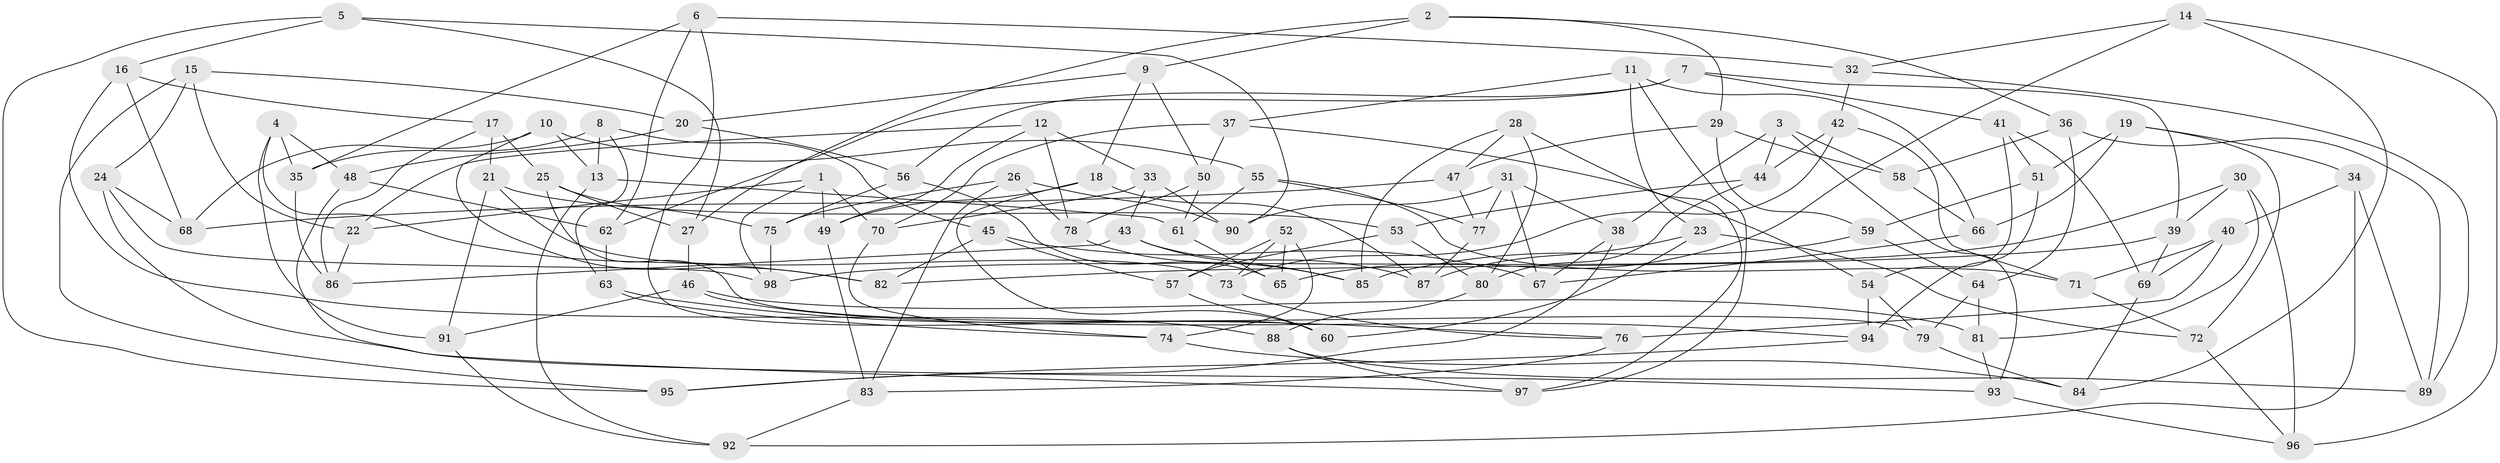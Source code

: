 // Generated by graph-tools (version 1.1) at 2025/16/03/09/25 04:16:40]
// undirected, 98 vertices, 196 edges
graph export_dot {
graph [start="1"]
  node [color=gray90,style=filled];
  1;
  2;
  3;
  4;
  5;
  6;
  7;
  8;
  9;
  10;
  11;
  12;
  13;
  14;
  15;
  16;
  17;
  18;
  19;
  20;
  21;
  22;
  23;
  24;
  25;
  26;
  27;
  28;
  29;
  30;
  31;
  32;
  33;
  34;
  35;
  36;
  37;
  38;
  39;
  40;
  41;
  42;
  43;
  44;
  45;
  46;
  47;
  48;
  49;
  50;
  51;
  52;
  53;
  54;
  55;
  56;
  57;
  58;
  59;
  60;
  61;
  62;
  63;
  64;
  65;
  66;
  67;
  68;
  69;
  70;
  71;
  72;
  73;
  74;
  75;
  76;
  77;
  78;
  79;
  80;
  81;
  82;
  83;
  84;
  85;
  86;
  87;
  88;
  89;
  90;
  91;
  92;
  93;
  94;
  95;
  96;
  97;
  98;
  1 -- 22;
  1 -- 98;
  1 -- 49;
  1 -- 70;
  2 -- 27;
  2 -- 9;
  2 -- 36;
  2 -- 29;
  3 -- 58;
  3 -- 38;
  3 -- 44;
  3 -- 93;
  4 -- 82;
  4 -- 91;
  4 -- 48;
  4 -- 35;
  5 -- 16;
  5 -- 90;
  5 -- 27;
  5 -- 95;
  6 -- 62;
  6 -- 60;
  6 -- 35;
  6 -- 32;
  7 -- 41;
  7 -- 56;
  7 -- 62;
  7 -- 39;
  8 -- 45;
  8 -- 35;
  8 -- 63;
  8 -- 13;
  9 -- 20;
  9 -- 18;
  9 -- 50;
  10 -- 55;
  10 -- 82;
  10 -- 13;
  10 -- 68;
  11 -- 66;
  11 -- 97;
  11 -- 23;
  11 -- 37;
  12 -- 33;
  12 -- 22;
  12 -- 49;
  12 -- 78;
  13 -- 61;
  13 -- 92;
  14 -- 65;
  14 -- 32;
  14 -- 84;
  14 -- 96;
  15 -- 20;
  15 -- 95;
  15 -- 24;
  15 -- 22;
  16 -- 17;
  16 -- 88;
  16 -- 68;
  17 -- 25;
  17 -- 86;
  17 -- 21;
  18 -- 60;
  18 -- 49;
  18 -- 87;
  19 -- 34;
  19 -- 72;
  19 -- 66;
  19 -- 51;
  20 -- 56;
  20 -- 48;
  21 -- 53;
  21 -- 91;
  21 -- 73;
  22 -- 86;
  23 -- 72;
  23 -- 60;
  23 -- 87;
  24 -- 93;
  24 -- 98;
  24 -- 68;
  25 -- 27;
  25 -- 75;
  25 -- 79;
  26 -- 90;
  26 -- 78;
  26 -- 83;
  26 -- 75;
  27 -- 46;
  28 -- 80;
  28 -- 97;
  28 -- 85;
  28 -- 47;
  29 -- 59;
  29 -- 58;
  29 -- 47;
  30 -- 39;
  30 -- 96;
  30 -- 98;
  30 -- 81;
  31 -- 77;
  31 -- 38;
  31 -- 90;
  31 -- 67;
  32 -- 89;
  32 -- 42;
  33 -- 90;
  33 -- 70;
  33 -- 43;
  34 -- 89;
  34 -- 92;
  34 -- 40;
  35 -- 86;
  36 -- 58;
  36 -- 64;
  36 -- 89;
  37 -- 70;
  37 -- 50;
  37 -- 54;
  38 -- 67;
  38 -- 95;
  39 -- 69;
  39 -- 82;
  40 -- 76;
  40 -- 71;
  40 -- 69;
  41 -- 69;
  41 -- 51;
  41 -- 54;
  42 -- 71;
  42 -- 44;
  42 -- 73;
  43 -- 85;
  43 -- 86;
  43 -- 87;
  44 -- 53;
  44 -- 80;
  45 -- 57;
  45 -- 82;
  45 -- 67;
  46 -- 81;
  46 -- 94;
  46 -- 91;
  47 -- 77;
  47 -- 68;
  48 -- 62;
  48 -- 97;
  49 -- 83;
  50 -- 61;
  50 -- 78;
  51 -- 59;
  51 -- 94;
  52 -- 74;
  52 -- 65;
  52 -- 73;
  52 -- 57;
  53 -- 57;
  53 -- 80;
  54 -- 94;
  54 -- 79;
  55 -- 61;
  55 -- 77;
  55 -- 71;
  56 -- 65;
  56 -- 75;
  57 -- 60;
  58 -- 66;
  59 -- 85;
  59 -- 64;
  61 -- 65;
  62 -- 63;
  63 -- 76;
  63 -- 74;
  64 -- 81;
  64 -- 79;
  66 -- 67;
  69 -- 84;
  70 -- 74;
  71 -- 72;
  72 -- 96;
  73 -- 76;
  74 -- 84;
  75 -- 98;
  76 -- 83;
  77 -- 87;
  78 -- 85;
  79 -- 84;
  80 -- 88;
  81 -- 93;
  83 -- 92;
  88 -- 89;
  88 -- 97;
  91 -- 92;
  93 -- 96;
  94 -- 95;
}
